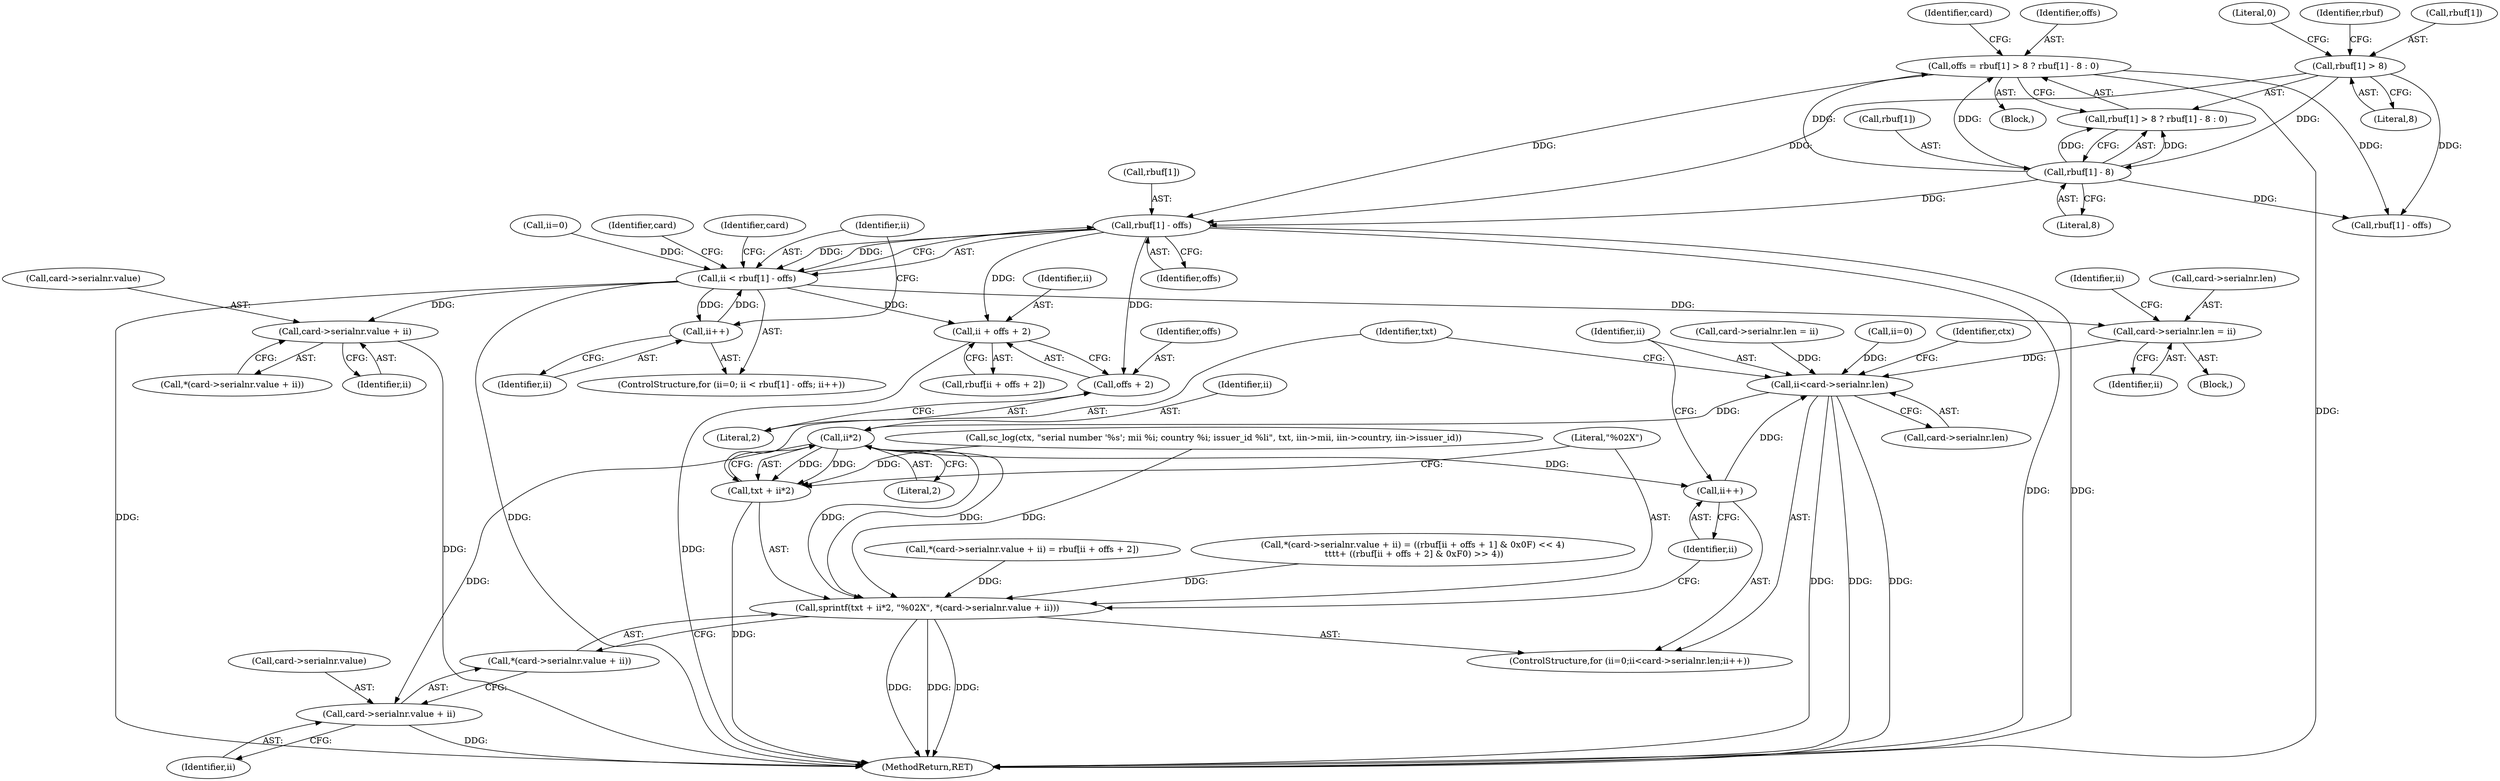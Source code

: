 digraph "0_OpenSC_8fe377e93b4b56060e5bbfb6f3142ceaeca744fa_10@array" {
"1000374" [label="(Call,rbuf[1] - offs)"];
"1000301" [label="(Call,rbuf[1] - 8)"];
"1000296" [label="(Call,rbuf[1] > 8)"];
"1000293" [label="(Call,offs = rbuf[1] > 8 ? rbuf[1] - 8 : 0)"];
"1000372" [label="(Call,ii < rbuf[1] - offs)"];
"1000379" [label="(Call,ii++)"];
"1000383" [label="(Call,card->serialnr.value + ii)"];
"1000392" [label="(Call,ii + offs + 2)"];
"1000397" [label="(Call,card->serialnr.len = ii)"];
"1000411" [label="(Call,ii<card->serialnr.len)"];
"1000423" [label="(Call,ii*2)"];
"1000418" [label="(Call,ii++)"];
"1000420" [label="(Call,sprintf(txt + ii*2, \"%02X\", *(card->serialnr.value + ii)))"];
"1000421" [label="(Call,txt + ii*2)"];
"1000428" [label="(Call,card->serialnr.value + ii)"];
"1000394" [label="(Call,offs + 2)"];
"1000423" [label="(Call,ii*2)"];
"1000300" [label="(Literal,8)"];
"1000374" [label="(Call,rbuf[1] - offs)"];
"1000382" [label="(Call,*(card->serialnr.value + ii))"];
"1000403" [label="(Identifier,ii)"];
"1000397" [label="(Call,card->serialnr.len = ii)"];
"1000373" [label="(Identifier,ii)"];
"1000295" [label="(Call,rbuf[1] > 8 ? rbuf[1] - 8 : 0)"];
"1000302" [label="(Call,rbuf[1])"];
"1000422" [label="(Identifier,txt)"];
"1000393" [label="(Identifier,ii)"];
"1000392" [label="(Call,ii + offs + 2)"];
"1000378" [label="(Identifier,offs)"];
"1000386" [label="(Identifier,card)"];
"1000384" [label="(Call,card->serialnr.value)"];
"1000413" [label="(Call,card->serialnr.len)"];
"1000294" [label="(Identifier,offs)"];
"1000320" [label="(Call,rbuf[1] - offs)"];
"1000424" [label="(Identifier,ii)"];
"1000303" [label="(Identifier,rbuf)"];
"1000425" [label="(Literal,2)"];
"1000395" [label="(Identifier,offs)"];
"1000394" [label="(Call,offs + 2)"];
"1000297" [label="(Call,rbuf[1])"];
"1000435" [label="(Call,sc_log(ctx, \"serial number '%s'; mii %i; country %i; issuer_id %li\", txt, iin->mii, iin->country, iin->issuer_id))"];
"1000296" [label="(Call,rbuf[1] > 8)"];
"1000418" [label="(Call,ii++)"];
"1000367" [label="(Block,)"];
"1000383" [label="(Call,card->serialnr.value + ii)"];
"1000407" [label="(ControlStructure,for (ii=0;ii<card->serialnr.len;ii++))"];
"1000464" [label="(MethodReturn,RET)"];
"1000390" [label="(Call,rbuf[ii + offs + 2])"];
"1000412" [label="(Identifier,ii)"];
"1000398" [label="(Call,card->serialnr.len)"];
"1000396" [label="(Literal,2)"];
"1000310" [label="(Identifier,card)"];
"1000419" [label="(Identifier,ii)"];
"1000389" [label="(Identifier,ii)"];
"1000427" [label="(Call,*(card->serialnr.value + ii))"];
"1000426" [label="(Literal,\"%02X\")"];
"1000372" [label="(Call,ii < rbuf[1] - offs)"];
"1000305" [label="(Literal,8)"];
"1000411" [label="(Call,ii<card->serialnr.len)"];
"1000381" [label="(Call,*(card->serialnr.value + ii) = rbuf[ii + offs + 2])"];
"1000429" [label="(Call,card->serialnr.value)"];
"1000359" [label="(Call,card->serialnr.len = ii)"];
"1000369" [label="(Call,ii=0)"];
"1000301" [label="(Call,rbuf[1] - 8)"];
"1000428" [label="(Call,card->serialnr.value + ii)"];
"1000327" [label="(Call,*(card->serialnr.value + ii) = ((rbuf[ii + offs + 1] & 0x0F) << 4)\n \t\t\t\t+ ((rbuf[ii + offs + 2] & 0xF0) >> 4))"];
"1000375" [label="(Call,rbuf[1])"];
"1000400" [label="(Identifier,card)"];
"1000408" [label="(Call,ii=0)"];
"1000379" [label="(Call,ii++)"];
"1000105" [label="(Block,)"];
"1000409" [label="(Identifier,ii)"];
"1000436" [label="(Identifier,ctx)"];
"1000380" [label="(Identifier,ii)"];
"1000434" [label="(Identifier,ii)"];
"1000306" [label="(Literal,0)"];
"1000421" [label="(Call,txt + ii*2)"];
"1000420" [label="(Call,sprintf(txt + ii*2, \"%02X\", *(card->serialnr.value + ii)))"];
"1000293" [label="(Call,offs = rbuf[1] > 8 ? rbuf[1] - 8 : 0)"];
"1000368" [label="(ControlStructure,for (ii=0; ii < rbuf[1] - offs; ii++))"];
"1000374" -> "1000372"  [label="AST: "];
"1000374" -> "1000378"  [label="CFG: "];
"1000375" -> "1000374"  [label="AST: "];
"1000378" -> "1000374"  [label="AST: "];
"1000372" -> "1000374"  [label="CFG: "];
"1000374" -> "1000464"  [label="DDG: "];
"1000374" -> "1000464"  [label="DDG: "];
"1000374" -> "1000372"  [label="DDG: "];
"1000374" -> "1000372"  [label="DDG: "];
"1000301" -> "1000374"  [label="DDG: "];
"1000296" -> "1000374"  [label="DDG: "];
"1000293" -> "1000374"  [label="DDG: "];
"1000374" -> "1000392"  [label="DDG: "];
"1000374" -> "1000394"  [label="DDG: "];
"1000301" -> "1000295"  [label="AST: "];
"1000301" -> "1000305"  [label="CFG: "];
"1000302" -> "1000301"  [label="AST: "];
"1000305" -> "1000301"  [label="AST: "];
"1000295" -> "1000301"  [label="CFG: "];
"1000301" -> "1000293"  [label="DDG: "];
"1000301" -> "1000293"  [label="DDG: "];
"1000301" -> "1000295"  [label="DDG: "];
"1000301" -> "1000295"  [label="DDG: "];
"1000296" -> "1000301"  [label="DDG: "];
"1000301" -> "1000320"  [label="DDG: "];
"1000296" -> "1000295"  [label="AST: "];
"1000296" -> "1000300"  [label="CFG: "];
"1000297" -> "1000296"  [label="AST: "];
"1000300" -> "1000296"  [label="AST: "];
"1000303" -> "1000296"  [label="CFG: "];
"1000306" -> "1000296"  [label="CFG: "];
"1000296" -> "1000320"  [label="DDG: "];
"1000293" -> "1000105"  [label="AST: "];
"1000293" -> "1000295"  [label="CFG: "];
"1000294" -> "1000293"  [label="AST: "];
"1000295" -> "1000293"  [label="AST: "];
"1000310" -> "1000293"  [label="CFG: "];
"1000293" -> "1000464"  [label="DDG: "];
"1000293" -> "1000320"  [label="DDG: "];
"1000372" -> "1000368"  [label="AST: "];
"1000373" -> "1000372"  [label="AST: "];
"1000386" -> "1000372"  [label="CFG: "];
"1000400" -> "1000372"  [label="CFG: "];
"1000372" -> "1000464"  [label="DDG: "];
"1000372" -> "1000464"  [label="DDG: "];
"1000369" -> "1000372"  [label="DDG: "];
"1000379" -> "1000372"  [label="DDG: "];
"1000372" -> "1000379"  [label="DDG: "];
"1000372" -> "1000383"  [label="DDG: "];
"1000372" -> "1000392"  [label="DDG: "];
"1000372" -> "1000397"  [label="DDG: "];
"1000379" -> "1000368"  [label="AST: "];
"1000379" -> "1000380"  [label="CFG: "];
"1000380" -> "1000379"  [label="AST: "];
"1000373" -> "1000379"  [label="CFG: "];
"1000383" -> "1000382"  [label="AST: "];
"1000383" -> "1000389"  [label="CFG: "];
"1000384" -> "1000383"  [label="AST: "];
"1000389" -> "1000383"  [label="AST: "];
"1000382" -> "1000383"  [label="CFG: "];
"1000383" -> "1000464"  [label="DDG: "];
"1000392" -> "1000390"  [label="AST: "];
"1000392" -> "1000394"  [label="CFG: "];
"1000393" -> "1000392"  [label="AST: "];
"1000394" -> "1000392"  [label="AST: "];
"1000390" -> "1000392"  [label="CFG: "];
"1000392" -> "1000464"  [label="DDG: "];
"1000397" -> "1000367"  [label="AST: "];
"1000397" -> "1000403"  [label="CFG: "];
"1000398" -> "1000397"  [label="AST: "];
"1000403" -> "1000397"  [label="AST: "];
"1000409" -> "1000397"  [label="CFG: "];
"1000397" -> "1000411"  [label="DDG: "];
"1000411" -> "1000407"  [label="AST: "];
"1000411" -> "1000413"  [label="CFG: "];
"1000412" -> "1000411"  [label="AST: "];
"1000413" -> "1000411"  [label="AST: "];
"1000422" -> "1000411"  [label="CFG: "];
"1000436" -> "1000411"  [label="CFG: "];
"1000411" -> "1000464"  [label="DDG: "];
"1000411" -> "1000464"  [label="DDG: "];
"1000411" -> "1000464"  [label="DDG: "];
"1000408" -> "1000411"  [label="DDG: "];
"1000418" -> "1000411"  [label="DDG: "];
"1000359" -> "1000411"  [label="DDG: "];
"1000411" -> "1000423"  [label="DDG: "];
"1000423" -> "1000421"  [label="AST: "];
"1000423" -> "1000425"  [label="CFG: "];
"1000424" -> "1000423"  [label="AST: "];
"1000425" -> "1000423"  [label="AST: "];
"1000421" -> "1000423"  [label="CFG: "];
"1000423" -> "1000418"  [label="DDG: "];
"1000423" -> "1000420"  [label="DDG: "];
"1000423" -> "1000420"  [label="DDG: "];
"1000423" -> "1000421"  [label="DDG: "];
"1000423" -> "1000421"  [label="DDG: "];
"1000423" -> "1000428"  [label="DDG: "];
"1000418" -> "1000407"  [label="AST: "];
"1000418" -> "1000419"  [label="CFG: "];
"1000419" -> "1000418"  [label="AST: "];
"1000412" -> "1000418"  [label="CFG: "];
"1000420" -> "1000407"  [label="AST: "];
"1000420" -> "1000427"  [label="CFG: "];
"1000421" -> "1000420"  [label="AST: "];
"1000426" -> "1000420"  [label="AST: "];
"1000427" -> "1000420"  [label="AST: "];
"1000419" -> "1000420"  [label="CFG: "];
"1000420" -> "1000464"  [label="DDG: "];
"1000420" -> "1000464"  [label="DDG: "];
"1000420" -> "1000464"  [label="DDG: "];
"1000435" -> "1000420"  [label="DDG: "];
"1000327" -> "1000420"  [label="DDG: "];
"1000381" -> "1000420"  [label="DDG: "];
"1000422" -> "1000421"  [label="AST: "];
"1000426" -> "1000421"  [label="CFG: "];
"1000421" -> "1000464"  [label="DDG: "];
"1000435" -> "1000421"  [label="DDG: "];
"1000428" -> "1000427"  [label="AST: "];
"1000428" -> "1000434"  [label="CFG: "];
"1000429" -> "1000428"  [label="AST: "];
"1000434" -> "1000428"  [label="AST: "];
"1000427" -> "1000428"  [label="CFG: "];
"1000428" -> "1000464"  [label="DDG: "];
"1000394" -> "1000396"  [label="CFG: "];
"1000395" -> "1000394"  [label="AST: "];
"1000396" -> "1000394"  [label="AST: "];
}
